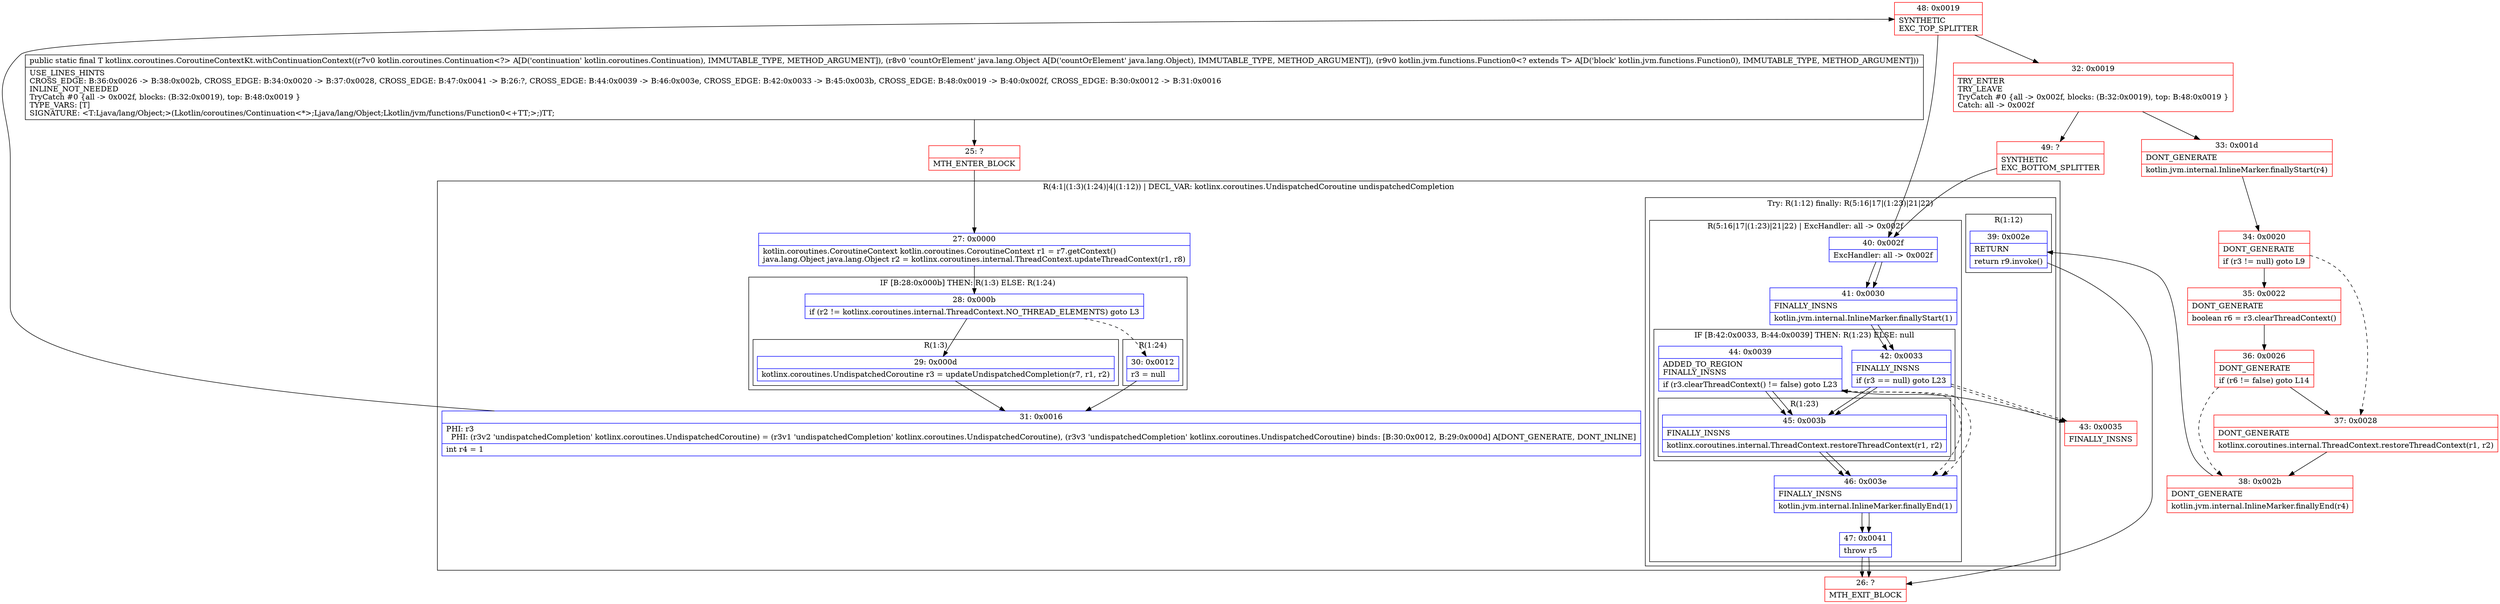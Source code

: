 digraph "CFG forkotlinx.coroutines.CoroutineContextKt.withContinuationContext(Lkotlin\/coroutines\/Continuation;Ljava\/lang\/Object;Lkotlin\/jvm\/functions\/Function0;)Ljava\/lang\/Object;" {
subgraph cluster_Region_651749697 {
label = "R(4:1|(1:3)(1:24)|4|(1:12)) | DECL_VAR: kotlinx.coroutines.UndispatchedCoroutine undispatchedCompletion\l";
node [shape=record,color=blue];
Node_27 [shape=record,label="{27\:\ 0x0000|kotlin.coroutines.CoroutineContext kotlin.coroutines.CoroutineContext r1 = r7.getContext()\ljava.lang.Object java.lang.Object r2 = kotlinx.coroutines.internal.ThreadContext.updateThreadContext(r1, r8)\l}"];
subgraph cluster_IfRegion_826816517 {
label = "IF [B:28:0x000b] THEN: R(1:3) ELSE: R(1:24)";
node [shape=record,color=blue];
Node_28 [shape=record,label="{28\:\ 0x000b|if (r2 != kotlinx.coroutines.internal.ThreadContext.NO_THREAD_ELEMENTS) goto L3\l}"];
subgraph cluster_Region_259398125 {
label = "R(1:3)";
node [shape=record,color=blue];
Node_29 [shape=record,label="{29\:\ 0x000d|kotlinx.coroutines.UndispatchedCoroutine r3 = updateUndispatchedCompletion(r7, r1, r2)\l}"];
}
subgraph cluster_Region_1346067852 {
label = "R(1:24)";
node [shape=record,color=blue];
Node_30 [shape=record,label="{30\:\ 0x0012|r3 = null\l}"];
}
}
Node_31 [shape=record,label="{31\:\ 0x0016|PHI: r3 \l  PHI: (r3v2 'undispatchedCompletion' kotlinx.coroutines.UndispatchedCoroutine) = (r3v1 'undispatchedCompletion' kotlinx.coroutines.UndispatchedCoroutine), (r3v3 'undispatchedCompletion' kotlinx.coroutines.UndispatchedCoroutine) binds: [B:30:0x0012, B:29:0x000d] A[DONT_GENERATE, DONT_INLINE]\l|int r4 = 1\l}"];
subgraph cluster_TryCatchRegion_998646243 {
label = "Try: R(1:12) finally: R(5:16|17|(1:23)|21|22)";
node [shape=record,color=blue];
subgraph cluster_Region_1161892503 {
label = "R(1:12)";
node [shape=record,color=blue];
Node_39 [shape=record,label="{39\:\ 0x002e|RETURN\l|return r9.invoke()\l}"];
}
subgraph cluster_Region_401602311 {
label = "R(5:16|17|(1:23)|21|22) | ExcHandler: all \-\> 0x002f\l";
node [shape=record,color=blue];
Node_40 [shape=record,label="{40\:\ 0x002f|ExcHandler: all \-\> 0x002f\l}"];
Node_41 [shape=record,label="{41\:\ 0x0030|FINALLY_INSNS\l|kotlin.jvm.internal.InlineMarker.finallyStart(1)\l}"];
subgraph cluster_IfRegion_517444817 {
label = "IF [B:42:0x0033, B:44:0x0039] THEN: R(1:23) ELSE: null";
node [shape=record,color=blue];
Node_42 [shape=record,label="{42\:\ 0x0033|FINALLY_INSNS\l|if (r3 == null) goto L23\l}"];
Node_44 [shape=record,label="{44\:\ 0x0039|ADDED_TO_REGION\lFINALLY_INSNS\l|if (r3.clearThreadContext() != false) goto L23\l}"];
subgraph cluster_Region_435170229 {
label = "R(1:23)";
node [shape=record,color=blue];
Node_45 [shape=record,label="{45\:\ 0x003b|FINALLY_INSNS\l|kotlinx.coroutines.internal.ThreadContext.restoreThreadContext(r1, r2)\l}"];
}
}
Node_46 [shape=record,label="{46\:\ 0x003e|FINALLY_INSNS\l|kotlin.jvm.internal.InlineMarker.finallyEnd(1)\l}"];
Node_47 [shape=record,label="{47\:\ 0x0041|throw r5\l}"];
}
}
}
subgraph cluster_Region_401602311 {
label = "R(5:16|17|(1:23)|21|22) | ExcHandler: all \-\> 0x002f\l";
node [shape=record,color=blue];
Node_40 [shape=record,label="{40\:\ 0x002f|ExcHandler: all \-\> 0x002f\l}"];
Node_41 [shape=record,label="{41\:\ 0x0030|FINALLY_INSNS\l|kotlin.jvm.internal.InlineMarker.finallyStart(1)\l}"];
subgraph cluster_IfRegion_517444817 {
label = "IF [B:42:0x0033, B:44:0x0039] THEN: R(1:23) ELSE: null";
node [shape=record,color=blue];
Node_42 [shape=record,label="{42\:\ 0x0033|FINALLY_INSNS\l|if (r3 == null) goto L23\l}"];
Node_44 [shape=record,label="{44\:\ 0x0039|ADDED_TO_REGION\lFINALLY_INSNS\l|if (r3.clearThreadContext() != false) goto L23\l}"];
subgraph cluster_Region_435170229 {
label = "R(1:23)";
node [shape=record,color=blue];
Node_45 [shape=record,label="{45\:\ 0x003b|FINALLY_INSNS\l|kotlinx.coroutines.internal.ThreadContext.restoreThreadContext(r1, r2)\l}"];
}
}
Node_46 [shape=record,label="{46\:\ 0x003e|FINALLY_INSNS\l|kotlin.jvm.internal.InlineMarker.finallyEnd(1)\l}"];
Node_47 [shape=record,label="{47\:\ 0x0041|throw r5\l}"];
}
Node_25 [shape=record,color=red,label="{25\:\ ?|MTH_ENTER_BLOCK\l}"];
Node_48 [shape=record,color=red,label="{48\:\ 0x0019|SYNTHETIC\lEXC_TOP_SPLITTER\l}"];
Node_32 [shape=record,color=red,label="{32\:\ 0x0019|TRY_ENTER\lTRY_LEAVE\lTryCatch #0 \{all \-\> 0x002f, blocks: (B:32:0x0019), top: B:48:0x0019 \}\lCatch: all \-\> 0x002f\l}"];
Node_33 [shape=record,color=red,label="{33\:\ 0x001d|DONT_GENERATE\l|kotlin.jvm.internal.InlineMarker.finallyStart(r4)\l}"];
Node_34 [shape=record,color=red,label="{34\:\ 0x0020|DONT_GENERATE\l|if (r3 != null) goto L9\l}"];
Node_35 [shape=record,color=red,label="{35\:\ 0x0022|DONT_GENERATE\l|boolean r6 = r3.clearThreadContext()\l}"];
Node_36 [shape=record,color=red,label="{36\:\ 0x0026|DONT_GENERATE\l|if (r6 != false) goto L14\l}"];
Node_38 [shape=record,color=red,label="{38\:\ 0x002b|DONT_GENERATE\l|kotlin.jvm.internal.InlineMarker.finallyEnd(r4)\l}"];
Node_26 [shape=record,color=red,label="{26\:\ ?|MTH_EXIT_BLOCK\l}"];
Node_37 [shape=record,color=red,label="{37\:\ 0x0028|DONT_GENERATE\l|kotlinx.coroutines.internal.ThreadContext.restoreThreadContext(r1, r2)\l}"];
Node_49 [shape=record,color=red,label="{49\:\ ?|SYNTHETIC\lEXC_BOTTOM_SPLITTER\l}"];
Node_43 [shape=record,color=red,label="{43\:\ 0x0035|FINALLY_INSNS\l}"];
MethodNode[shape=record,label="{public static final T kotlinx.coroutines.CoroutineContextKt.withContinuationContext((r7v0 kotlin.coroutines.Continuation\<?\> A[D('continuation' kotlin.coroutines.Continuation), IMMUTABLE_TYPE, METHOD_ARGUMENT]), (r8v0 'countOrElement' java.lang.Object A[D('countOrElement' java.lang.Object), IMMUTABLE_TYPE, METHOD_ARGUMENT]), (r9v0 kotlin.jvm.functions.Function0\<? extends T\> A[D('block' kotlin.jvm.functions.Function0), IMMUTABLE_TYPE, METHOD_ARGUMENT]))  | USE_LINES_HINTS\lCROSS_EDGE: B:36:0x0026 \-\> B:38:0x002b, CROSS_EDGE: B:34:0x0020 \-\> B:37:0x0028, CROSS_EDGE: B:47:0x0041 \-\> B:26:?, CROSS_EDGE: B:44:0x0039 \-\> B:46:0x003e, CROSS_EDGE: B:42:0x0033 \-\> B:45:0x003b, CROSS_EDGE: B:48:0x0019 \-\> B:40:0x002f, CROSS_EDGE: B:30:0x0012 \-\> B:31:0x0016\lINLINE_NOT_NEEDED\lTryCatch #0 \{all \-\> 0x002f, blocks: (B:32:0x0019), top: B:48:0x0019 \}\lTYPE_VARS: [T]\lSIGNATURE: \<T:Ljava\/lang\/Object;\>(Lkotlin\/coroutines\/Continuation\<*\>;Ljava\/lang\/Object;Lkotlin\/jvm\/functions\/Function0\<+TT;\>;)TT;\l}"];
MethodNode -> Node_25;Node_27 -> Node_28;
Node_28 -> Node_29;
Node_28 -> Node_30[style=dashed];
Node_29 -> Node_31;
Node_30 -> Node_31;
Node_31 -> Node_48;
Node_39 -> Node_26;
Node_40 -> Node_41;
Node_41 -> Node_42;
Node_42 -> Node_43[style=dashed];
Node_42 -> Node_45;
Node_44 -> Node_45;
Node_44 -> Node_46[style=dashed];
Node_45 -> Node_46;
Node_46 -> Node_47;
Node_47 -> Node_26;
Node_40 -> Node_41;
Node_41 -> Node_42;
Node_42 -> Node_43[style=dashed];
Node_42 -> Node_45;
Node_44 -> Node_45;
Node_44 -> Node_46[style=dashed];
Node_45 -> Node_46;
Node_46 -> Node_47;
Node_47 -> Node_26;
Node_25 -> Node_27;
Node_48 -> Node_32;
Node_48 -> Node_40;
Node_32 -> Node_33;
Node_32 -> Node_49;
Node_33 -> Node_34;
Node_34 -> Node_35;
Node_34 -> Node_37[style=dashed];
Node_35 -> Node_36;
Node_36 -> Node_37;
Node_36 -> Node_38[style=dashed];
Node_38 -> Node_39;
Node_37 -> Node_38;
Node_49 -> Node_40;
Node_43 -> Node_44;
}

